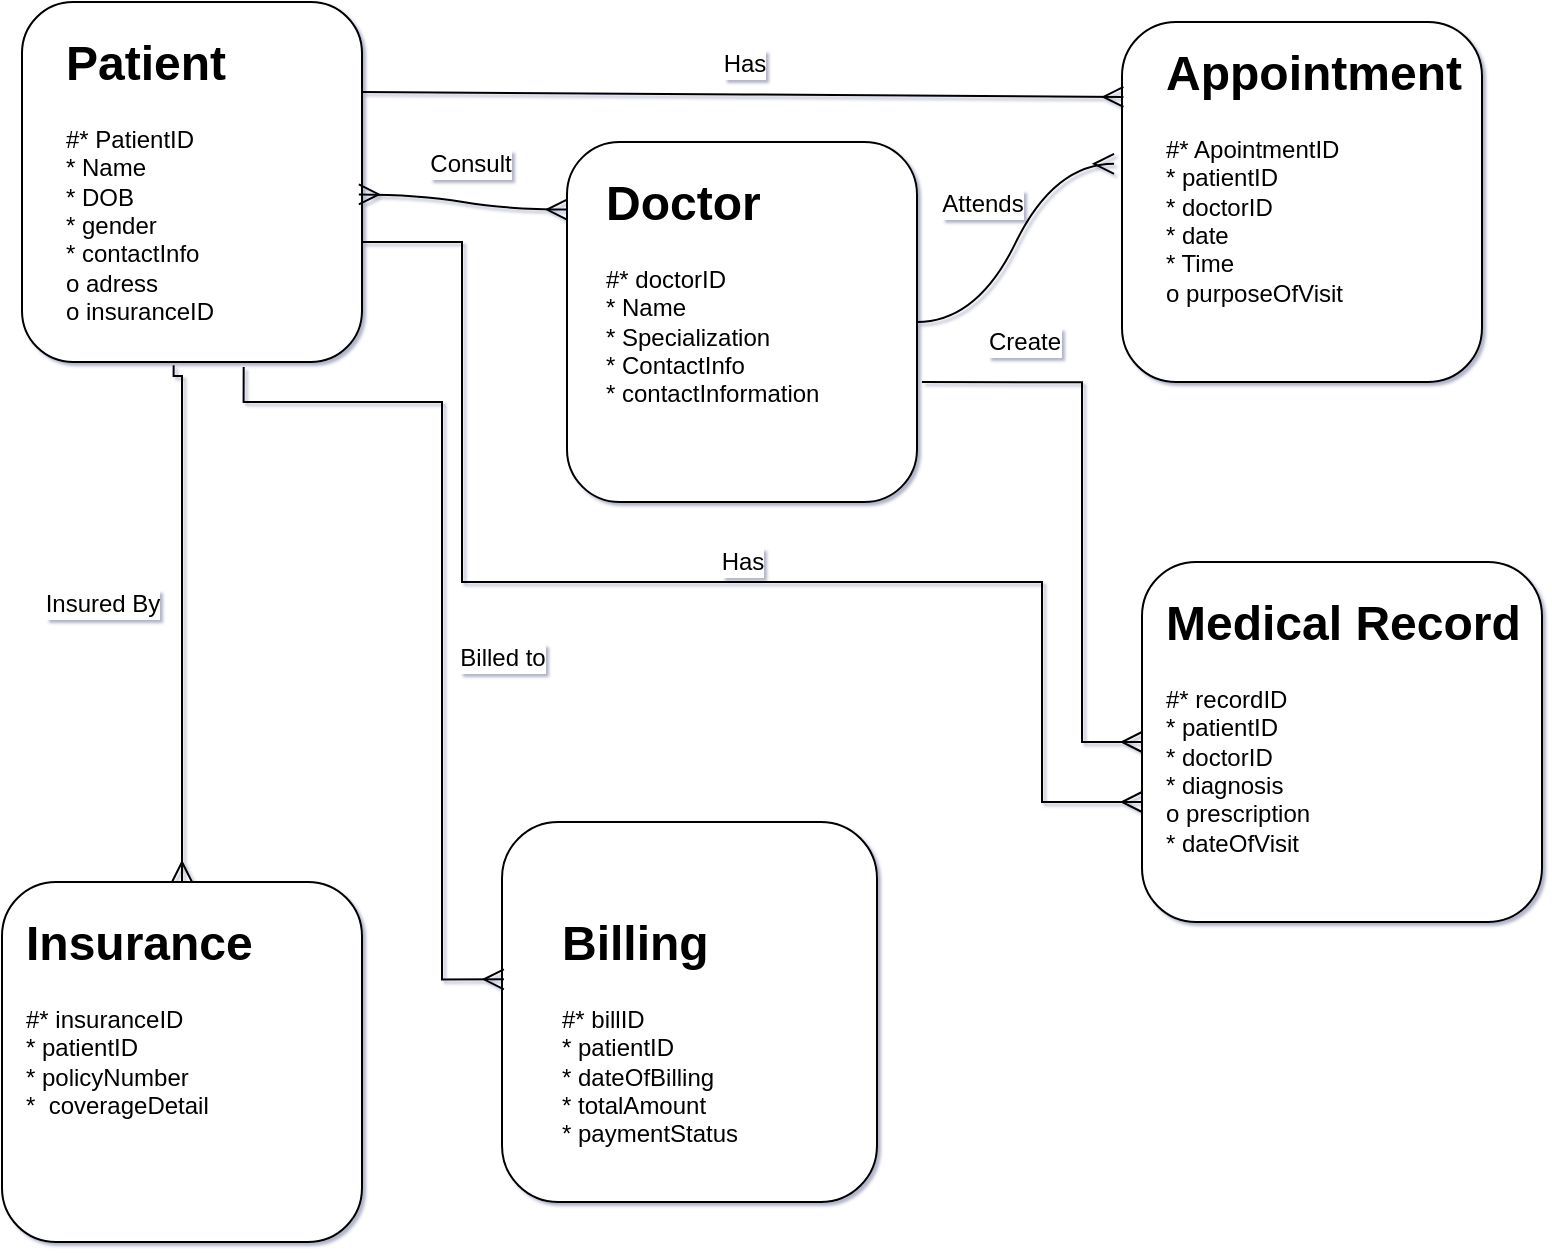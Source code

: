 <mxfile version="24.0.4" type="github">
  <diagram id="R2lEEEUBdFMjLlhIrx00" name="Page-1">
    <mxGraphModel dx="1235" dy="655" grid="1" gridSize="10" guides="1" tooltips="1" connect="1" arrows="1" fold="1" page="1" pageScale="1" pageWidth="850" pageHeight="1100" math="1" shadow="1" extFonts="Permanent Marker^https://fonts.googleapis.com/css?family=Permanent+Marker">
      <root>
        <mxCell id="0" />
        <mxCell id="1" parent="0" />
        <mxCell id="QlMjqYbcZZbXOqAkl8SX-15" value="" style="rounded=1;whiteSpace=wrap;html=1;" vertex="1" parent="1">
          <mxGeometry x="20" y="10" width="170" height="180" as="geometry" />
        </mxCell>
        <mxCell id="QlMjqYbcZZbXOqAkl8SX-18" value="&lt;h1 style=&quot;margin-top: 0px;&quot;&gt;Patient&lt;/h1&gt;&lt;h1 style=&quot;margin-top: 0px;&quot;&gt;&lt;div style=&quot;font-size: 12px; font-weight: 400;&quot;&gt;#* PatientID&lt;/div&gt;&lt;div style=&quot;font-size: 12px; font-weight: 400;&quot;&gt;* Name&lt;/div&gt;&lt;div style=&quot;font-size: 12px; font-weight: 400;&quot;&gt;* DOB&lt;/div&gt;&lt;div style=&quot;font-size: 12px; font-weight: 400;&quot;&gt;* gender&lt;/div&gt;&lt;div style=&quot;font-size: 12px; font-weight: 400;&quot;&gt;* contactInfo&lt;/div&gt;&lt;div style=&quot;font-size: 12px; font-weight: 400;&quot;&gt;o adress&lt;/div&gt;&lt;div style=&quot;font-size: 12px; font-weight: 400;&quot;&gt;o insuranceID&lt;/div&gt;&lt;/h1&gt;" style="text;html=1;whiteSpace=wrap;overflow=hidden;rounded=0;" vertex="1" parent="1">
          <mxGeometry x="40" y="20" width="100" height="160" as="geometry" />
        </mxCell>
        <mxCell id="QlMjqYbcZZbXOqAkl8SX-20" value="" style="rounded=1;whiteSpace=wrap;html=1;" vertex="1" parent="1">
          <mxGeometry x="292.5" y="80" width="175" height="180" as="geometry" />
        </mxCell>
        <mxCell id="QlMjqYbcZZbXOqAkl8SX-21" value="&lt;h1 style=&quot;margin-top: 0px;&quot;&gt;Doctor&lt;/h1&gt;&lt;div&gt;#* doctorID&lt;/div&gt;&lt;div&gt;* Name&lt;/div&gt;&lt;div&gt;* Specialization&lt;/div&gt;&lt;div&gt;* ContactInfo&lt;/div&gt;&lt;div&gt;* contactInformation&lt;/div&gt;" style="text;html=1;whiteSpace=wrap;overflow=hidden;rounded=0;" vertex="1" parent="1">
          <mxGeometry x="310" y="90" width="140" height="170" as="geometry" />
        </mxCell>
        <mxCell id="QlMjqYbcZZbXOqAkl8SX-22" value="" style="rounded=1;whiteSpace=wrap;html=1;" vertex="1" parent="1">
          <mxGeometry x="570" y="20" width="180" height="180" as="geometry" />
        </mxCell>
        <mxCell id="QlMjqYbcZZbXOqAkl8SX-23" value="&lt;h1 style=&quot;margin-top: 0px;&quot;&gt;Appointment&lt;/h1&gt;&lt;div&gt;#* ApointmentID&lt;/div&gt;&lt;div&gt;* patientID&lt;/div&gt;&lt;div&gt;* doctorID&lt;/div&gt;&lt;div&gt;* date&lt;/div&gt;&lt;div&gt;* Time&lt;/div&gt;&lt;div&gt;o purposeOfVisit&lt;/div&gt;&lt;div&gt;&lt;br&gt;&lt;/div&gt;" style="text;html=1;whiteSpace=wrap;overflow=hidden;rounded=0;" vertex="1" parent="1">
          <mxGeometry x="590" y="25" width="160" height="170" as="geometry" />
        </mxCell>
        <mxCell id="QlMjqYbcZZbXOqAkl8SX-24" value="" style="rounded=1;whiteSpace=wrap;html=1;" vertex="1" parent="1">
          <mxGeometry x="10" y="450" width="180" height="180" as="geometry" />
        </mxCell>
        <mxCell id="QlMjqYbcZZbXOqAkl8SX-25" value="&lt;h1 style=&quot;margin-top: 0px;&quot;&gt;Insurance&lt;/h1&gt;&lt;div&gt;#* insuranceID&lt;/div&gt;&lt;div&gt;* patientID&lt;/div&gt;&lt;div&gt;* policyNumber&lt;/div&gt;&lt;div&gt;*&amp;nbsp; coverageDetail&lt;/div&gt;&lt;div&gt;&lt;br&gt;&lt;/div&gt;&lt;div&gt;&lt;br&gt;&lt;/div&gt;" style="text;html=1;whiteSpace=wrap;overflow=hidden;rounded=0;" vertex="1" parent="1">
          <mxGeometry x="20" y="460" width="140" height="160" as="geometry" />
        </mxCell>
        <mxCell id="QlMjqYbcZZbXOqAkl8SX-26" value="" style="rounded=1;whiteSpace=wrap;html=1;" vertex="1" parent="1">
          <mxGeometry x="260" y="420" width="187.5" height="190" as="geometry" />
        </mxCell>
        <mxCell id="QlMjqYbcZZbXOqAkl8SX-27" value="&lt;h1 style=&quot;margin-top: 0px;&quot;&gt;&lt;span style=&quot;background-color: initial;&quot;&gt;Billing&lt;/span&gt;&lt;/h1&gt;&lt;div&gt;#* billID&lt;/div&gt;&lt;div&gt;* patientID&lt;/div&gt;&lt;div&gt;* dateOfBilling&lt;/div&gt;&lt;div&gt;* totalAmount&lt;/div&gt;&lt;div&gt;* paymentStatus&lt;/div&gt;&lt;div&gt;&lt;br&gt;&lt;/div&gt;&lt;div&gt;&lt;br&gt;&lt;/div&gt;" style="text;html=1;whiteSpace=wrap;overflow=hidden;rounded=0;" vertex="1" parent="1">
          <mxGeometry x="287.5" y="460" width="160" height="170" as="geometry" />
        </mxCell>
        <mxCell id="QlMjqYbcZZbXOqAkl8SX-30" value="" style="rounded=1;whiteSpace=wrap;html=1;" vertex="1" parent="1">
          <mxGeometry x="580" y="290" width="200" height="180" as="geometry" />
        </mxCell>
        <mxCell id="QlMjqYbcZZbXOqAkl8SX-31" value="&lt;h1 style=&quot;margin-top: 0px;&quot;&gt;Medical Record&lt;/h1&gt;&lt;div&gt;#* recordID&lt;/div&gt;&lt;div&gt;* patientID&lt;/div&gt;&lt;div&gt;* doctorID&lt;br&gt;&lt;/div&gt;&lt;div&gt;* diagnosis&lt;/div&gt;&lt;div&gt;o prescription&lt;/div&gt;&lt;div&gt;* dateOfVisit&lt;/div&gt;&lt;div&gt;&lt;br&gt;&lt;/div&gt;&lt;div&gt;&lt;br&gt;&lt;/div&gt;" style="text;html=1;whiteSpace=wrap;overflow=hidden;rounded=0;" vertex="1" parent="1">
          <mxGeometry x="590" y="300" width="180" height="170" as="geometry" />
        </mxCell>
        <mxCell id="QlMjqYbcZZbXOqAkl8SX-50" style="edgeStyle=none;curved=1;rounded=0;orthogonalLoop=1;jettySize=auto;html=1;exitX=1;exitY=0.25;exitDx=0;exitDy=0;fontSize=12;startSize=8;endSize=8;" edge="1" parent="1" source="QlMjqYbcZZbXOqAkl8SX-20" target="QlMjqYbcZZbXOqAkl8SX-20">
          <mxGeometry relative="1" as="geometry" />
        </mxCell>
        <mxCell id="QlMjqYbcZZbXOqAkl8SX-64" value="" style="edgeStyle=entityRelationEdgeStyle;fontSize=12;html=1;endArrow=ERmany;rounded=0;startSize=8;endSize=8;curved=1;exitX=1;exitY=0.25;exitDx=0;exitDy=0;entryX=0.004;entryY=0.208;entryDx=0;entryDy=0;entryPerimeter=0;" edge="1" parent="1" source="QlMjqYbcZZbXOqAkl8SX-15" target="QlMjqYbcZZbXOqAkl8SX-22">
          <mxGeometry width="100" height="100" relative="1" as="geometry">
            <mxPoint x="340" y="170" as="sourcePoint" />
            <mxPoint x="440" y="70" as="targetPoint" />
            <Array as="points">
              <mxPoint x="200" y="57" />
              <mxPoint x="370" y="100" />
            </Array>
          </mxGeometry>
        </mxCell>
        <mxCell id="QlMjqYbcZZbXOqAkl8SX-74" value="Has" style="edgeLabel;html=1;align=center;verticalAlign=middle;resizable=0;points=[];fontSize=12;" vertex="1" connectable="0" parent="QlMjqYbcZZbXOqAkl8SX-64">
          <mxGeometry x="0.065" y="2" relative="1" as="geometry">
            <mxPoint x="-12" y="-14" as="offset" />
          </mxGeometry>
        </mxCell>
        <mxCell id="QlMjqYbcZZbXOqAkl8SX-65" value="" style="edgeStyle=entityRelationEdgeStyle;fontSize=12;html=1;endArrow=ERmany;startArrow=ERmany;rounded=0;startSize=8;endSize=8;curved=1;exitX=1;exitY=0.75;exitDx=0;exitDy=0;entryX=0.009;entryY=0.403;entryDx=0;entryDy=0;entryPerimeter=0;" edge="1" parent="1">
          <mxGeometry width="100" height="100" relative="1" as="geometry">
            <mxPoint x="188.42" y="106.23" as="sourcePoint" />
            <mxPoint x="292.495" y="113.77" as="targetPoint" />
          </mxGeometry>
        </mxCell>
        <mxCell id="QlMjqYbcZZbXOqAkl8SX-77" value="Consult" style="edgeLabel;html=1;align=center;verticalAlign=middle;resizable=0;points=[];fontSize=12;" vertex="1" connectable="0" parent="QlMjqYbcZZbXOqAkl8SX-65">
          <mxGeometry x="0.04" y="5" relative="1" as="geometry">
            <mxPoint y="-15" as="offset" />
          </mxGeometry>
        </mxCell>
        <mxCell id="QlMjqYbcZZbXOqAkl8SX-66" value="" style="edgeStyle=entityRelationEdgeStyle;fontSize=12;html=1;endArrow=ERmany;rounded=0;startSize=8;endSize=8;curved=1;entryX=-0.022;entryY=0.394;entryDx=0;entryDy=0;entryPerimeter=0;" edge="1" parent="1" source="QlMjqYbcZZbXOqAkl8SX-20" target="QlMjqYbcZZbXOqAkl8SX-22">
          <mxGeometry width="100" height="100" relative="1" as="geometry">
            <mxPoint x="340" y="170" as="sourcePoint" />
            <mxPoint x="440" y="70" as="targetPoint" />
          </mxGeometry>
        </mxCell>
        <mxCell id="QlMjqYbcZZbXOqAkl8SX-75" value="Attends" style="edgeLabel;html=1;align=center;verticalAlign=middle;resizable=0;points=[];fontSize=12;" vertex="1" connectable="0" parent="QlMjqYbcZZbXOqAkl8SX-66">
          <mxGeometry x="0.206" y="1" relative="1" as="geometry">
            <mxPoint x="-23" y="-6" as="offset" />
          </mxGeometry>
        </mxCell>
        <mxCell id="QlMjqYbcZZbXOqAkl8SX-67" value="" style="edgeStyle=orthogonalEdgeStyle;fontSize=12;html=1;endArrow=ERmany;rounded=0;startSize=8;endSize=8;entryX=0;entryY=0.5;entryDx=0;entryDy=0;" edge="1" parent="1">
          <mxGeometry width="100" height="100" relative="1" as="geometry">
            <mxPoint x="190" y="130" as="sourcePoint" />
            <mxPoint x="580" y="410" as="targetPoint" />
            <Array as="points">
              <mxPoint x="240" y="130" />
              <mxPoint x="240" y="300" />
              <mxPoint x="530" y="300" />
              <mxPoint x="530" y="410" />
            </Array>
          </mxGeometry>
        </mxCell>
        <mxCell id="QlMjqYbcZZbXOqAkl8SX-78" value="Has" style="edgeLabel;html=1;align=center;verticalAlign=middle;resizable=0;points=[];fontSize=12;" vertex="1" connectable="0" parent="QlMjqYbcZZbXOqAkl8SX-67">
          <mxGeometry x="-0.021" y="-1" relative="1" as="geometry">
            <mxPoint x="32" y="-11" as="offset" />
          </mxGeometry>
        </mxCell>
        <mxCell id="QlMjqYbcZZbXOqAkl8SX-69" value="" style="edgeStyle=orthogonalEdgeStyle;fontSize=12;html=1;endArrow=ERmany;rounded=0;startSize=8;endSize=8;exitX=1.014;exitY=0.667;exitDx=0;exitDy=0;exitPerimeter=0;" edge="1" parent="1" source="QlMjqYbcZZbXOqAkl8SX-20" target="QlMjqYbcZZbXOqAkl8SX-30">
          <mxGeometry width="100" height="100" relative="1" as="geometry">
            <mxPoint x="340" y="370" as="sourcePoint" />
            <mxPoint x="440" y="270" as="targetPoint" />
            <Array as="points">
              <mxPoint x="550" y="200" />
              <mxPoint x="550" y="380" />
            </Array>
          </mxGeometry>
        </mxCell>
        <mxCell id="QlMjqYbcZZbXOqAkl8SX-79" value="Create" style="edgeLabel;html=1;align=center;verticalAlign=middle;resizable=0;points=[];fontSize=12;" vertex="1" connectable="0" parent="QlMjqYbcZZbXOqAkl8SX-69">
          <mxGeometry x="-0.632" y="3" relative="1" as="geometry">
            <mxPoint x="-3" y="-17" as="offset" />
          </mxGeometry>
        </mxCell>
        <mxCell id="QlMjqYbcZZbXOqAkl8SX-70" value="" style="edgeStyle=orthogonalEdgeStyle;fontSize=12;html=1;endArrow=ERmany;rounded=0;startSize=8;endSize=8;entryX=0.5;entryY=0;entryDx=0;entryDy=0;exitX=0.446;exitY=1.009;exitDx=0;exitDy=0;exitPerimeter=0;" edge="1" parent="1" source="QlMjqYbcZZbXOqAkl8SX-15" target="QlMjqYbcZZbXOqAkl8SX-24">
          <mxGeometry width="100" height="100" relative="1" as="geometry">
            <mxPoint x="60" y="380" as="sourcePoint" />
            <mxPoint x="160" y="280" as="targetPoint" />
            <Array as="points">
              <mxPoint x="96" y="197" />
              <mxPoint x="100" y="197" />
            </Array>
          </mxGeometry>
        </mxCell>
        <mxCell id="QlMjqYbcZZbXOqAkl8SX-76" value="Insured By" style="edgeLabel;html=1;align=center;verticalAlign=middle;resizable=0;points=[];fontSize=12;" vertex="1" connectable="0" parent="QlMjqYbcZZbXOqAkl8SX-70">
          <mxGeometry x="-0.037" y="-1" relative="1" as="geometry">
            <mxPoint x="-39" y="-3" as="offset" />
          </mxGeometry>
        </mxCell>
        <mxCell id="QlMjqYbcZZbXOqAkl8SX-71" value="" style="edgeStyle=orthogonalEdgeStyle;fontSize=12;html=1;endArrow=ERmany;rounded=0;startSize=8;endSize=8;entryX=0.005;entryY=0.414;entryDx=0;entryDy=0;entryPerimeter=0;exitX=0.652;exitY=1.014;exitDx=0;exitDy=0;exitPerimeter=0;" edge="1" parent="1" source="QlMjqYbcZZbXOqAkl8SX-15" target="QlMjqYbcZZbXOqAkl8SX-26">
          <mxGeometry width="100" height="100" relative="1" as="geometry">
            <mxPoint x="340" y="370" as="sourcePoint" />
            <mxPoint x="440" y="270" as="targetPoint" />
            <Array as="points">
              <mxPoint x="131" y="210" />
              <mxPoint x="230" y="210" />
              <mxPoint x="230" y="499" />
            </Array>
          </mxGeometry>
        </mxCell>
        <mxCell id="QlMjqYbcZZbXOqAkl8SX-73" value="Billed to" style="edgeLabel;html=1;align=center;verticalAlign=middle;resizable=0;points=[];fontSize=12;" vertex="1" connectable="0" parent="QlMjqYbcZZbXOqAkl8SX-71">
          <mxGeometry x="0.12" y="2" relative="1" as="geometry">
            <mxPoint x="28" as="offset" />
          </mxGeometry>
        </mxCell>
      </root>
    </mxGraphModel>
  </diagram>
</mxfile>

